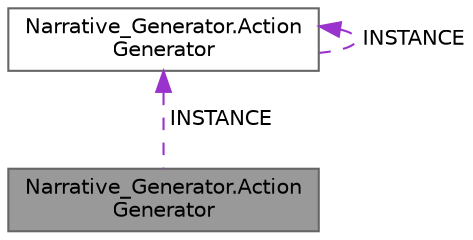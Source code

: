 digraph "Narrative_Generator.ActionGenerator"
{
 // LATEX_PDF_SIZE
  bgcolor="transparent";
  edge [fontname=Helvetica,fontsize=10,labelfontname=Helvetica,labelfontsize=10];
  node [fontname=Helvetica,fontsize=10,shape=box,height=0.2,width=0.4];
  Node1 [label="Narrative_Generator.Action\lGenerator",height=0.2,width=0.4,color="gray40", fillcolor="grey60", style="filled", fontcolor="black",tooltip="A class that generates a list of possible actions for the agent at the moment."];
  Node2 -> Node1 [dir="back",color="darkorchid3",style="dashed",label=" INSTANCE" ];
  Node2 [label="Narrative_Generator.Action\lGenerator",height=0.2,width=0.4,color="gray40", fillcolor="white", style="filled",URL="$class_narrative___generator_1_1_action_generator.html",tooltip="A class that generates a list of possible actions for the agent at the moment."];
  Node2 -> Node2 [dir="back",color="darkorchid3",style="dashed",label=" INSTANCE" ];
}
